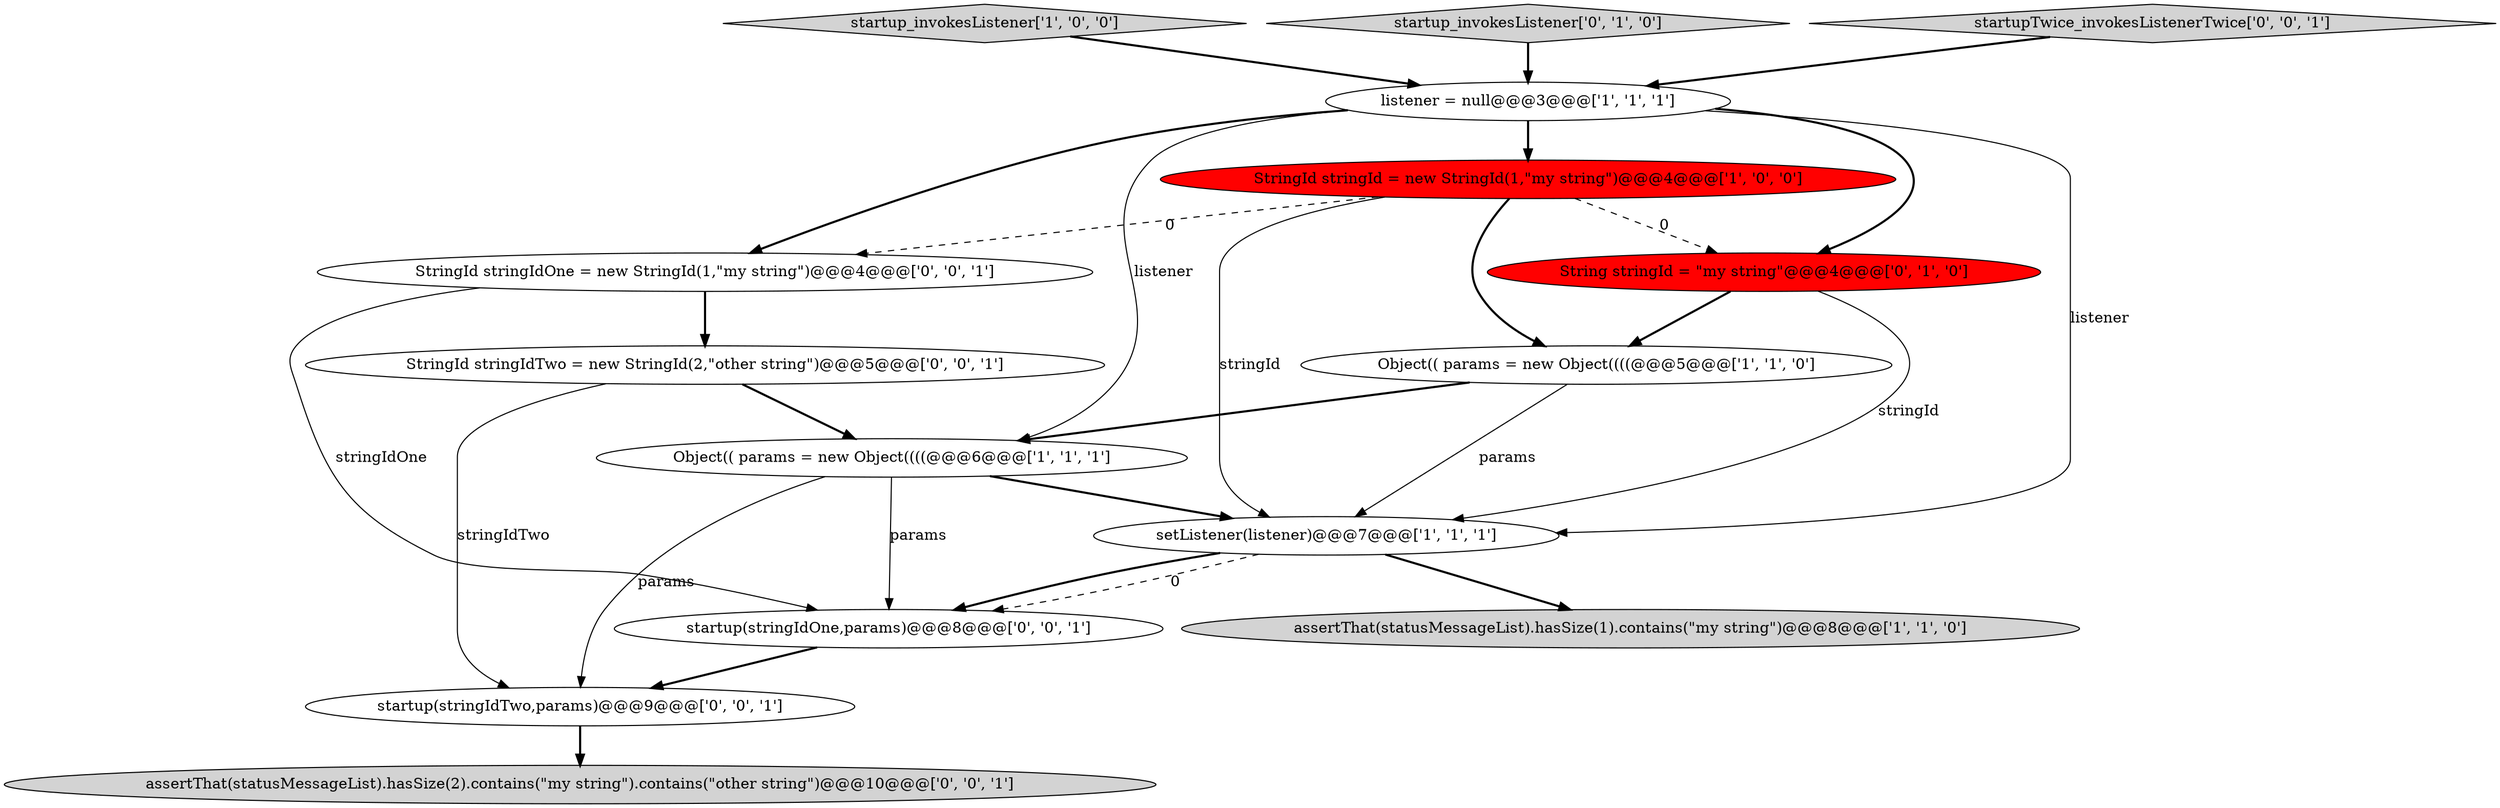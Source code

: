 digraph {
4 [style = filled, label = "setListener(listener)@@@7@@@['1', '1', '1']", fillcolor = white, shape = ellipse image = "AAA0AAABBB1BBB"];
6 [style = filled, label = "startup_invokesListener['1', '0', '0']", fillcolor = lightgray, shape = diamond image = "AAA0AAABBB1BBB"];
7 [style = filled, label = "String stringId = \"my string\"@@@4@@@['0', '1', '0']", fillcolor = red, shape = ellipse image = "AAA1AAABBB2BBB"];
1 [style = filled, label = "StringId stringId = new StringId(1,\"my string\")@@@4@@@['1', '0', '0']", fillcolor = red, shape = ellipse image = "AAA1AAABBB1BBB"];
3 [style = filled, label = "assertThat(statusMessageList).hasSize(1).contains(\"my string\")@@@8@@@['1', '1', '0']", fillcolor = lightgray, shape = ellipse image = "AAA0AAABBB1BBB"];
8 [style = filled, label = "startup_invokesListener['0', '1', '0']", fillcolor = lightgray, shape = diamond image = "AAA0AAABBB2BBB"];
14 [style = filled, label = "startup(stringIdTwo,params)@@@9@@@['0', '0', '1']", fillcolor = white, shape = ellipse image = "AAA0AAABBB3BBB"];
2 [style = filled, label = "Object(( params = new Object((((@@@6@@@['1', '1', '1']", fillcolor = white, shape = ellipse image = "AAA0AAABBB1BBB"];
11 [style = filled, label = "StringId stringIdTwo = new StringId(2,\"other string\")@@@5@@@['0', '0', '1']", fillcolor = white, shape = ellipse image = "AAA0AAABBB3BBB"];
13 [style = filled, label = "startupTwice_invokesListenerTwice['0', '0', '1']", fillcolor = lightgray, shape = diamond image = "AAA0AAABBB3BBB"];
12 [style = filled, label = "startup(stringIdOne,params)@@@8@@@['0', '0', '1']", fillcolor = white, shape = ellipse image = "AAA0AAABBB3BBB"];
0 [style = filled, label = "Object(( params = new Object((((@@@5@@@['1', '1', '0']", fillcolor = white, shape = ellipse image = "AAA0AAABBB1BBB"];
5 [style = filled, label = "listener = null@@@3@@@['1', '1', '1']", fillcolor = white, shape = ellipse image = "AAA0AAABBB1BBB"];
10 [style = filled, label = "StringId stringIdOne = new StringId(1,\"my string\")@@@4@@@['0', '0', '1']", fillcolor = white, shape = ellipse image = "AAA0AAABBB3BBB"];
9 [style = filled, label = "assertThat(statusMessageList).hasSize(2).contains(\"my string\").contains(\"other string\")@@@10@@@['0', '0', '1']", fillcolor = lightgray, shape = ellipse image = "AAA0AAABBB3BBB"];
5->10 [style = bold, label=""];
4->3 [style = bold, label=""];
5->4 [style = solid, label="listener"];
5->2 [style = solid, label="listener"];
0->2 [style = bold, label=""];
7->0 [style = bold, label=""];
1->0 [style = bold, label=""];
10->12 [style = solid, label="stringIdOne"];
1->10 [style = dashed, label="0"];
2->4 [style = bold, label=""];
7->4 [style = solid, label="stringId"];
11->2 [style = bold, label=""];
4->12 [style = dashed, label="0"];
2->12 [style = solid, label="params"];
5->1 [style = bold, label=""];
6->5 [style = bold, label=""];
2->14 [style = solid, label="params"];
11->14 [style = solid, label="stringIdTwo"];
8->5 [style = bold, label=""];
1->4 [style = solid, label="stringId"];
12->14 [style = bold, label=""];
13->5 [style = bold, label=""];
4->12 [style = bold, label=""];
5->7 [style = bold, label=""];
14->9 [style = bold, label=""];
0->4 [style = solid, label="params"];
1->7 [style = dashed, label="0"];
10->11 [style = bold, label=""];
}
